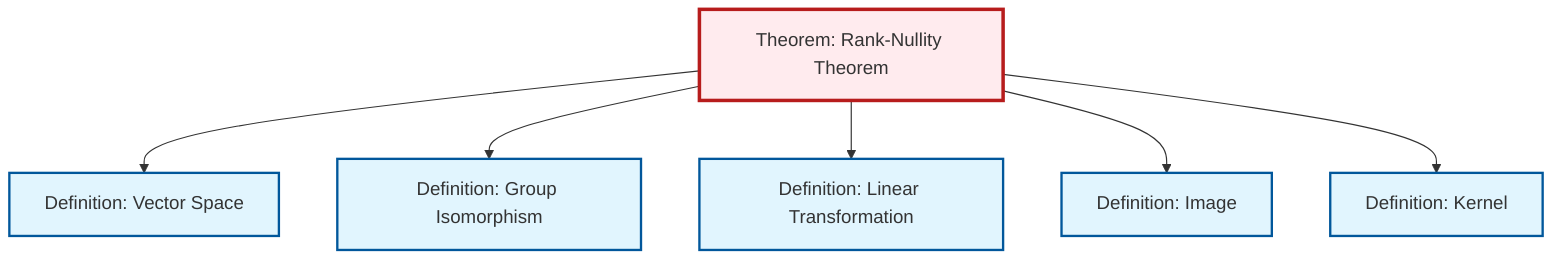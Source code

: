 graph TD
    classDef definition fill:#e1f5fe,stroke:#01579b,stroke-width:2px
    classDef theorem fill:#f3e5f5,stroke:#4a148c,stroke-width:2px
    classDef axiom fill:#fff3e0,stroke:#e65100,stroke-width:2px
    classDef example fill:#e8f5e9,stroke:#1b5e20,stroke-width:2px
    classDef current fill:#ffebee,stroke:#b71c1c,stroke-width:3px
    def-kernel["Definition: Kernel"]:::definition
    def-linear-transformation["Definition: Linear Transformation"]:::definition
    thm-rank-nullity["Theorem: Rank-Nullity Theorem"]:::theorem
    def-isomorphism["Definition: Group Isomorphism"]:::definition
    def-image["Definition: Image"]:::definition
    def-vector-space["Definition: Vector Space"]:::definition
    thm-rank-nullity --> def-vector-space
    thm-rank-nullity --> def-isomorphism
    thm-rank-nullity --> def-linear-transformation
    thm-rank-nullity --> def-image
    thm-rank-nullity --> def-kernel
    class thm-rank-nullity current